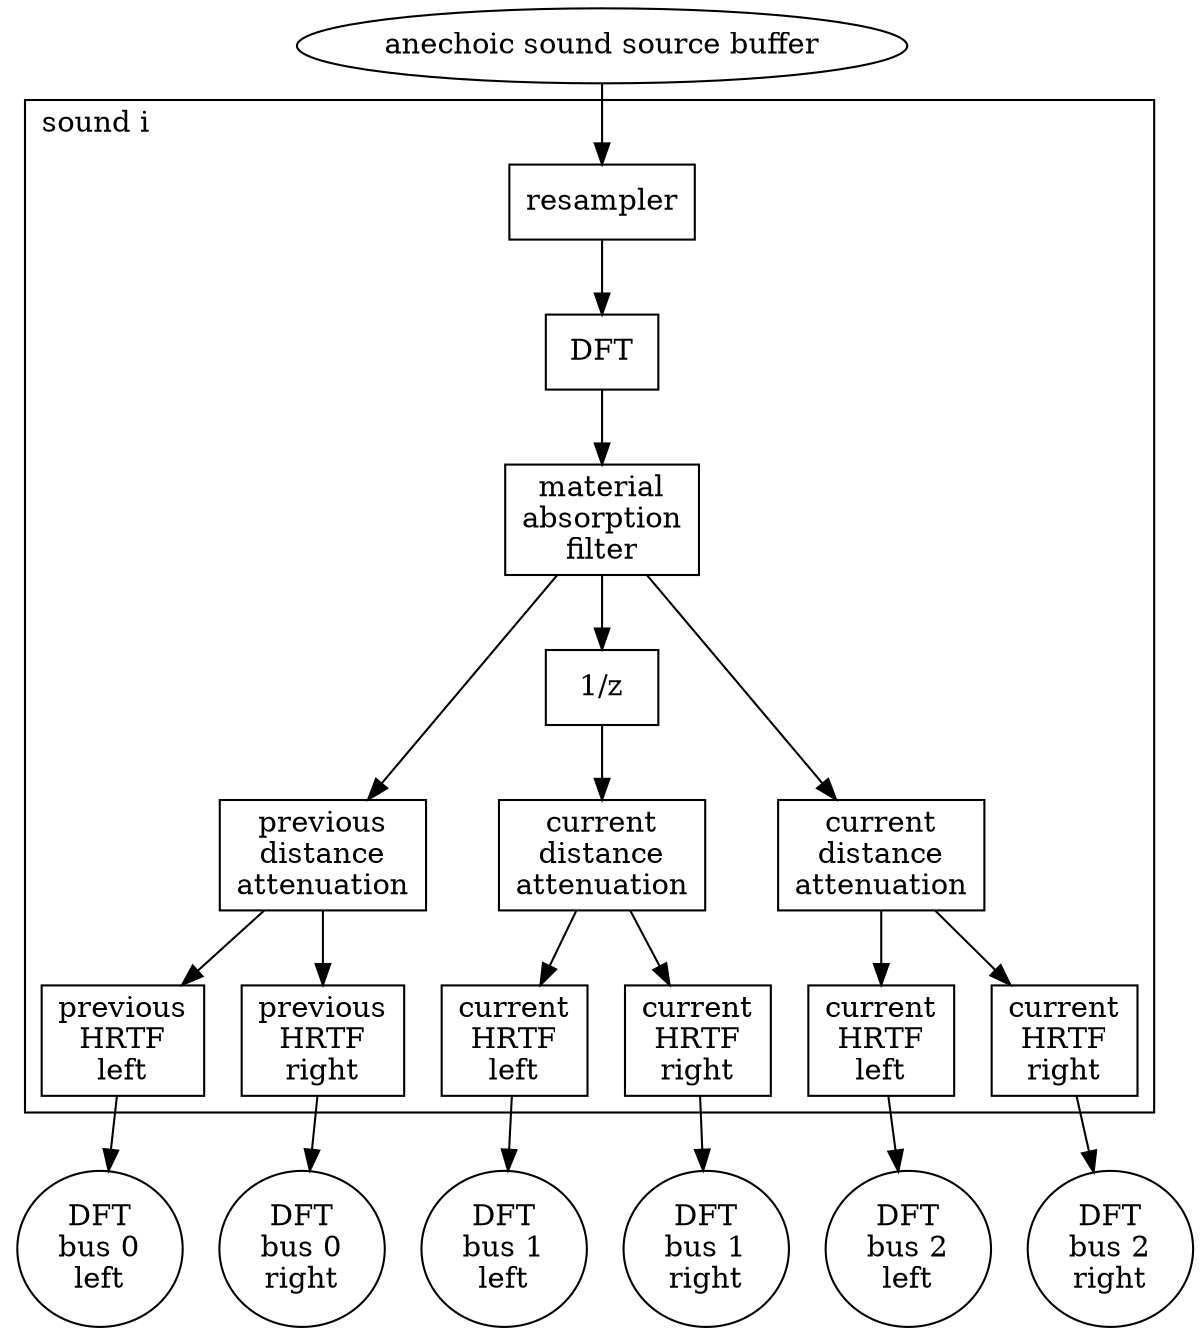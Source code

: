 digraph {
	buffer [label="anechoic sound source buffer"]
	resampler [shape=box]
	DFT [shape=box]
	material_filter [label="material\nabsorption\nfilter",shape=box]

	z1 [label="1/z",shape=box]

	distance0 [label="previous\ndistance\nattenuation",shape=box]
	distance1 [label="current\ndistance\nattenuation",shape=box]
	distance2 [label="current\ndistance\nattenuation",shape=box]

	hrtf0l [label="previous\nHRTF\nleft",shape=box]
	hrtf0r [label="previous\nHRTF\nright",shape=box]
	hrtf1l [label="current\nHRTF\nleft",shape=box]
	hrtf1r [label="current\nHRTF\nright",shape=box]
	hrtf2l [label="current\nHRTF\nleft",shape=box]
	hrtf2r [label="current\nHRTF\nright",shape=box]

	bus0l [label="DFT\nbus 0\nleft"]
	bus0r [label="DFT\nbus 0\nright"]
	bus1l [label="DFT\nbus 1\nleft"]
	bus1r [label="DFT\nbus 1\nright"]
	bus2l [label="DFT\nbus 2\nleft"]
	bus2r [label="DFT\nbus 2\nright"]

	buffer -> resampler

	subgraph cluster {
		label="sound i"
		labeljust=left

		resampler -> DFT
		DFT -> material_filter

		material_filter -> distance0
		material_filter -> z1
		material_filter -> distance2

		z1 -> distance1

		distance0 -> hrtf0l
		distance0 -> hrtf0r
		distance1 -> hrtf1l
		distance1 -> hrtf1r
		distance2 -> hrtf2l
		distance2 -> hrtf2r

		{ rank = same; distance0; distance1; distance2 }
	}

	hrtf0l -> bus0l
	hrtf0r -> bus0r
	hrtf1l -> bus1l
	hrtf1r -> bus1r
	hrtf2l -> bus2l
	hrtf2r -> bus2r
}
